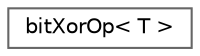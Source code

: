 digraph "Graphical Class Hierarchy"
{
 // LATEX_PDF_SIZE
  bgcolor="transparent";
  edge [fontname=Helvetica,fontsize=10,labelfontname=Helvetica,labelfontsize=10];
  node [fontname=Helvetica,fontsize=10,shape=box,height=0.2,width=0.4];
  rankdir="LR";
  Node0 [id="Node000000",label="bitXorOp\< T \>",height=0.2,width=0.4,color="grey40", fillcolor="white", style="filled",URL="$structFoam_1_1bitXorOp.html",tooltip=" "];
}
